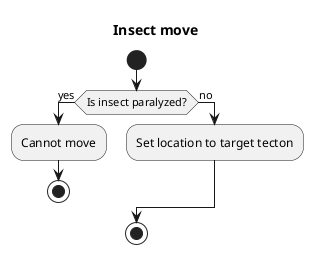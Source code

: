 @startuml
title Insect move

start

if (Is insect paralyzed?) then (yes)
  :Cannot move;
  stop
else (no)
  :Set location to target tecton;
end if

stop
@enduml
